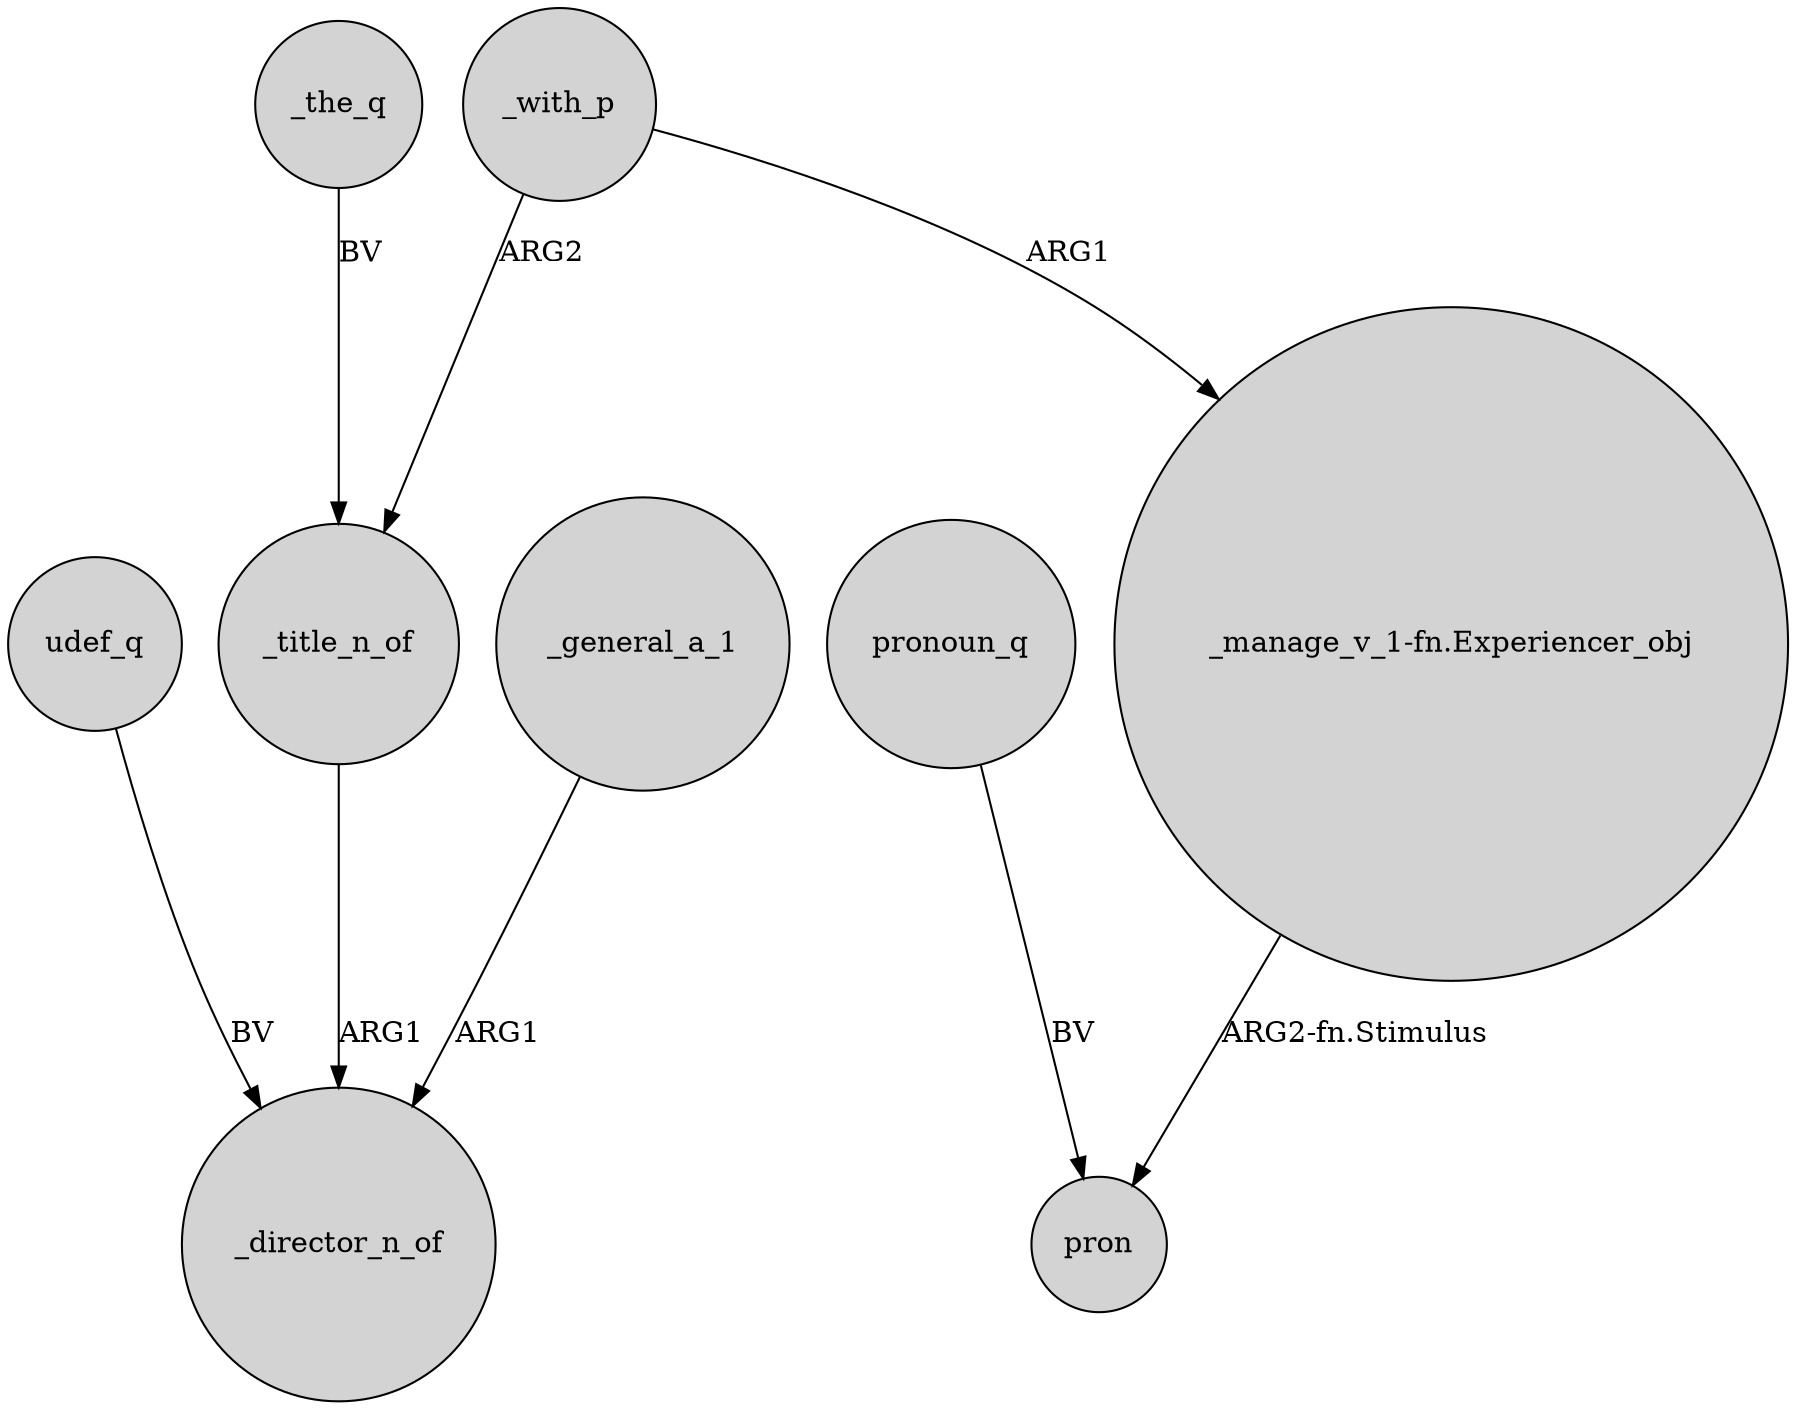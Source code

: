 digraph {
	node [shape=circle style=filled]
	udef_q -> _director_n_of [label=BV]
	_with_p -> "_manage_v_1-fn.Experiencer_obj" [label=ARG1]
	_title_n_of -> _director_n_of [label=ARG1]
	_general_a_1 -> _director_n_of [label=ARG1]
	_the_q -> _title_n_of [label=BV]
	"_manage_v_1-fn.Experiencer_obj" -> pron [label="ARG2-fn.Stimulus"]
	pronoun_q -> pron [label=BV]
	_with_p -> _title_n_of [label=ARG2]
}
